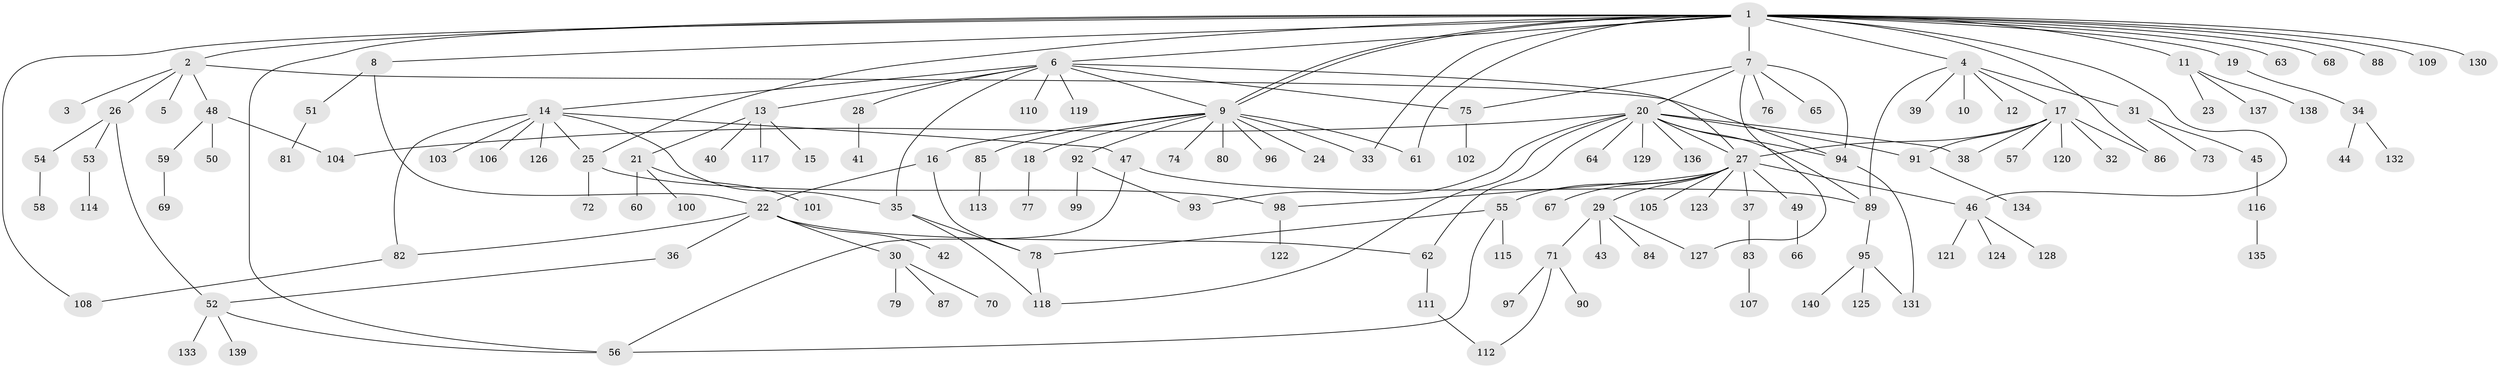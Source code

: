 // Generated by graph-tools (version 1.1) at 2025/50/03/09/25 03:50:00]
// undirected, 140 vertices, 174 edges
graph export_dot {
graph [start="1"]
  node [color=gray90,style=filled];
  1;
  2;
  3;
  4;
  5;
  6;
  7;
  8;
  9;
  10;
  11;
  12;
  13;
  14;
  15;
  16;
  17;
  18;
  19;
  20;
  21;
  22;
  23;
  24;
  25;
  26;
  27;
  28;
  29;
  30;
  31;
  32;
  33;
  34;
  35;
  36;
  37;
  38;
  39;
  40;
  41;
  42;
  43;
  44;
  45;
  46;
  47;
  48;
  49;
  50;
  51;
  52;
  53;
  54;
  55;
  56;
  57;
  58;
  59;
  60;
  61;
  62;
  63;
  64;
  65;
  66;
  67;
  68;
  69;
  70;
  71;
  72;
  73;
  74;
  75;
  76;
  77;
  78;
  79;
  80;
  81;
  82;
  83;
  84;
  85;
  86;
  87;
  88;
  89;
  90;
  91;
  92;
  93;
  94;
  95;
  96;
  97;
  98;
  99;
  100;
  101;
  102;
  103;
  104;
  105;
  106;
  107;
  108;
  109;
  110;
  111;
  112;
  113;
  114;
  115;
  116;
  117;
  118;
  119;
  120;
  121;
  122;
  123;
  124;
  125;
  126;
  127;
  128;
  129;
  130;
  131;
  132;
  133;
  134;
  135;
  136;
  137;
  138;
  139;
  140;
  1 -- 2;
  1 -- 4;
  1 -- 6;
  1 -- 7;
  1 -- 8;
  1 -- 9;
  1 -- 9;
  1 -- 11;
  1 -- 19;
  1 -- 25;
  1 -- 33;
  1 -- 46;
  1 -- 56;
  1 -- 61;
  1 -- 63;
  1 -- 68;
  1 -- 86;
  1 -- 88;
  1 -- 108;
  1 -- 109;
  1 -- 130;
  2 -- 3;
  2 -- 5;
  2 -- 26;
  2 -- 48;
  2 -- 94;
  4 -- 10;
  4 -- 12;
  4 -- 17;
  4 -- 31;
  4 -- 39;
  4 -- 89;
  6 -- 9;
  6 -- 13;
  6 -- 14;
  6 -- 27;
  6 -- 28;
  6 -- 35;
  6 -- 75;
  6 -- 110;
  6 -- 119;
  7 -- 20;
  7 -- 65;
  7 -- 75;
  7 -- 76;
  7 -- 94;
  7 -- 127;
  8 -- 22;
  8 -- 51;
  9 -- 16;
  9 -- 18;
  9 -- 24;
  9 -- 33;
  9 -- 61;
  9 -- 74;
  9 -- 80;
  9 -- 85;
  9 -- 92;
  9 -- 96;
  11 -- 23;
  11 -- 137;
  11 -- 138;
  13 -- 15;
  13 -- 21;
  13 -- 40;
  13 -- 117;
  14 -- 25;
  14 -- 35;
  14 -- 47;
  14 -- 82;
  14 -- 103;
  14 -- 106;
  14 -- 126;
  16 -- 22;
  16 -- 78;
  17 -- 27;
  17 -- 32;
  17 -- 38;
  17 -- 57;
  17 -- 86;
  17 -- 91;
  17 -- 120;
  18 -- 77;
  19 -- 34;
  20 -- 27;
  20 -- 38;
  20 -- 62;
  20 -- 64;
  20 -- 89;
  20 -- 91;
  20 -- 93;
  20 -- 94;
  20 -- 104;
  20 -- 118;
  20 -- 129;
  20 -- 136;
  21 -- 60;
  21 -- 100;
  21 -- 101;
  22 -- 30;
  22 -- 36;
  22 -- 42;
  22 -- 62;
  22 -- 82;
  25 -- 72;
  25 -- 98;
  26 -- 52;
  26 -- 53;
  26 -- 54;
  27 -- 29;
  27 -- 37;
  27 -- 46;
  27 -- 49;
  27 -- 55;
  27 -- 67;
  27 -- 98;
  27 -- 105;
  27 -- 123;
  28 -- 41;
  29 -- 43;
  29 -- 71;
  29 -- 84;
  29 -- 127;
  30 -- 70;
  30 -- 79;
  30 -- 87;
  31 -- 45;
  31 -- 73;
  34 -- 44;
  34 -- 132;
  35 -- 78;
  35 -- 118;
  36 -- 52;
  37 -- 83;
  45 -- 116;
  46 -- 121;
  46 -- 124;
  46 -- 128;
  47 -- 56;
  47 -- 89;
  48 -- 50;
  48 -- 59;
  48 -- 104;
  49 -- 66;
  51 -- 81;
  52 -- 56;
  52 -- 133;
  52 -- 139;
  53 -- 114;
  54 -- 58;
  55 -- 56;
  55 -- 78;
  55 -- 115;
  59 -- 69;
  62 -- 111;
  71 -- 90;
  71 -- 97;
  71 -- 112;
  75 -- 102;
  78 -- 118;
  82 -- 108;
  83 -- 107;
  85 -- 113;
  89 -- 95;
  91 -- 134;
  92 -- 93;
  92 -- 99;
  94 -- 131;
  95 -- 125;
  95 -- 131;
  95 -- 140;
  98 -- 122;
  111 -- 112;
  116 -- 135;
}
